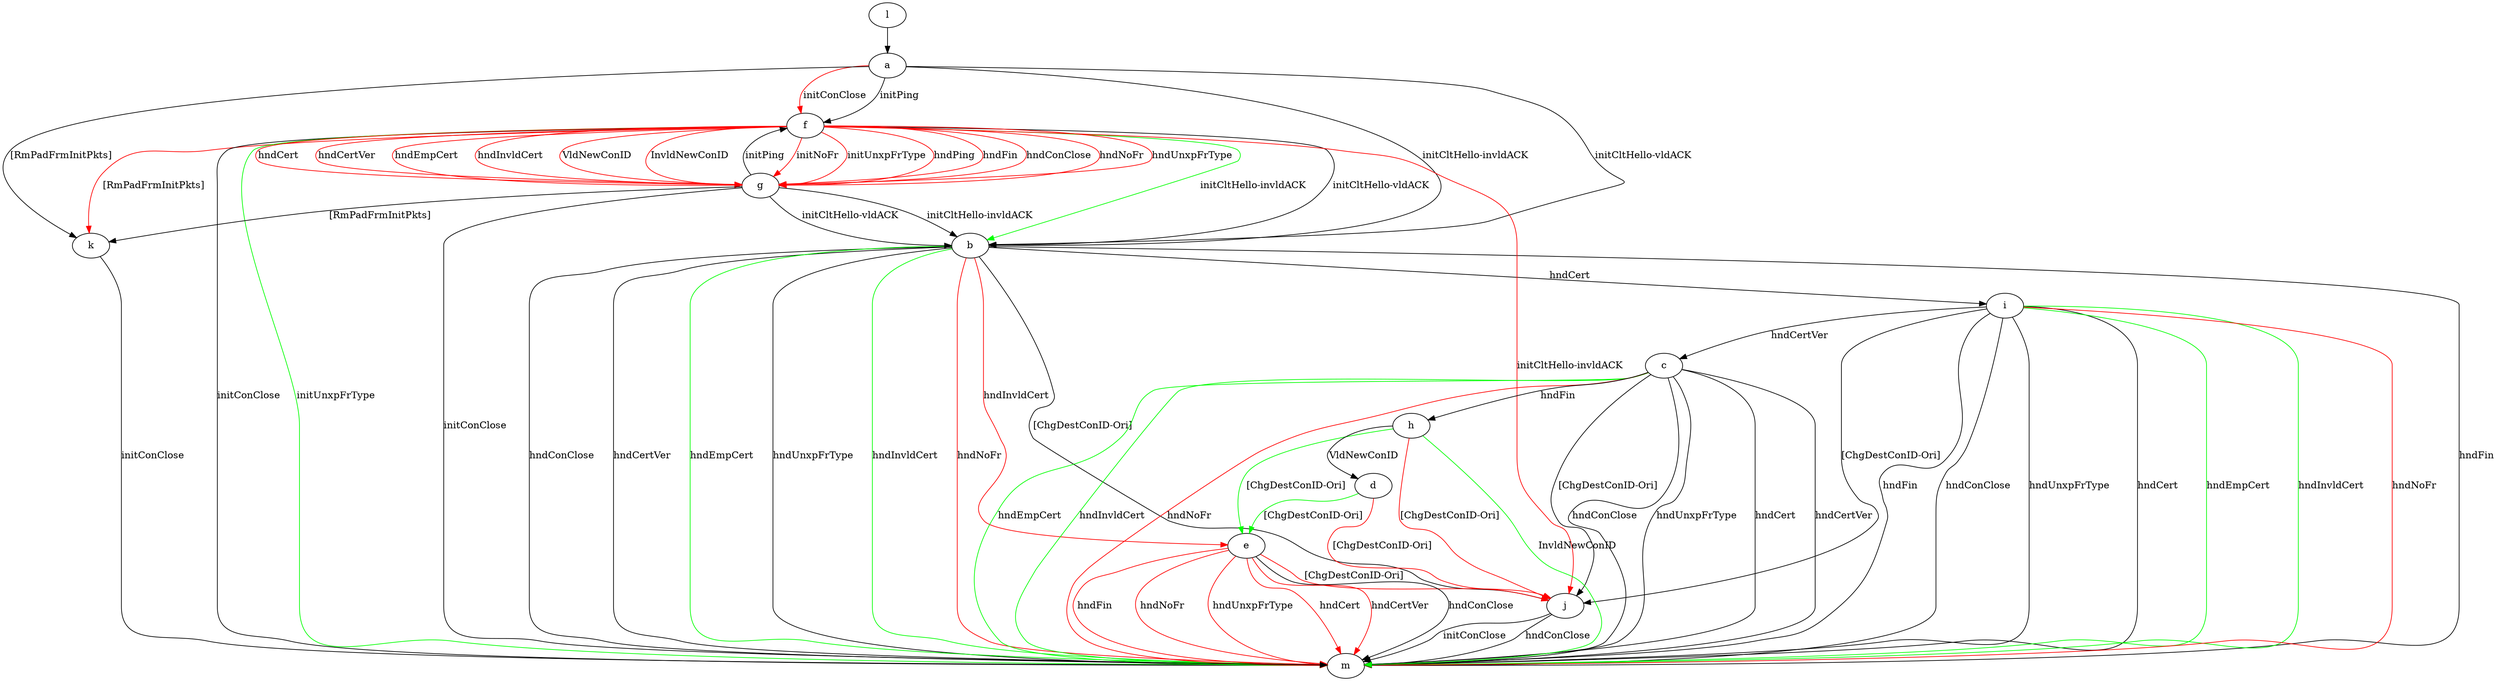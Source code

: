 digraph "" {
	a -> b	[key=0,
		label="initCltHello-vldACK "];
	a -> b	[key=1,
		label="initCltHello-invldACK "];
	a -> f	[key=0,
		label="initPing "];
	a -> f	[key=1,
		color=red,
		label="initConClose "];
	a -> k	[key=0,
		label="[RmPadFrmInitPkts] "];
	b -> e	[key=0,
		color=red,
		label="hndInvldCert "];
	b -> i	[key=0,
		label="hndCert "];
	b -> j	[key=0,
		label="[ChgDestConID-Ori] "];
	b -> m	[key=0,
		label="hndFin "];
	b -> m	[key=1,
		label="hndConClose "];
	b -> m	[key=2,
		label="hndUnxpFrType "];
	b -> m	[key=3,
		label="hndCertVer "];
	b -> m	[key=4,
		color=green,
		label="hndEmpCert "];
	b -> m	[key=5,
		color=green,
		label="hndInvldCert "];
	b -> m	[key=6,
		color=red,
		label="hndNoFr "];
	c -> h	[key=0,
		label="hndFin "];
	c -> j	[key=0,
		label="[ChgDestConID-Ori] "];
	c -> m	[key=0,
		label="hndConClose "];
	c -> m	[key=1,
		label="hndUnxpFrType "];
	c -> m	[key=2,
		label="hndCert "];
	c -> m	[key=3,
		label="hndCertVer "];
	c -> m	[key=4,
		color=green,
		label="hndEmpCert "];
	c -> m	[key=5,
		color=green,
		label="hndInvldCert "];
	c -> m	[key=6,
		color=red,
		label="hndNoFr "];
	d -> e	[key=0,
		color=green,
		label="[ChgDestConID-Ori] "];
	d -> j	[key=0,
		color=red,
		label="[ChgDestConID-Ori] "];
	e -> j	[key=0,
		color=red,
		label="[ChgDestConID-Ori] "];
	e -> m	[key=0,
		label="hndConClose "];
	e -> m	[key=1,
		color=red,
		label="hndFin "];
	e -> m	[key=2,
		color=red,
		label="hndNoFr "];
	e -> m	[key=3,
		color=red,
		label="hndUnxpFrType "];
	e -> m	[key=4,
		color=red,
		label="hndCert "];
	e -> m	[key=5,
		color=red,
		label="hndCertVer "];
	f -> b	[key=0,
		label="initCltHello-vldACK "];
	f -> b	[key=1,
		color=green,
		label="initCltHello-invldACK "];
	f -> g	[key=0,
		color=red,
		label="initNoFr "];
	f -> g	[key=1,
		color=red,
		label="initUnxpFrType "];
	f -> g	[key=2,
		color=red,
		label="hndPing "];
	f -> g	[key=3,
		color=red,
		label="hndFin "];
	f -> g	[key=4,
		color=red,
		label="hndConClose "];
	f -> g	[key=5,
		color=red,
		label="hndNoFr "];
	f -> g	[key=6,
		color=red,
		label="hndUnxpFrType "];
	f -> g	[key=7,
		color=red,
		label="hndCert "];
	f -> g	[key=8,
		color=red,
		label="hndCertVer "];
	f -> g	[key=9,
		color=red,
		label="hndEmpCert "];
	f -> g	[key=10,
		color=red,
		label="hndInvldCert "];
	f -> g	[key=11,
		color=red,
		label="VldNewConID "];
	f -> g	[key=12,
		color=red,
		label="InvldNewConID "];
	f -> j	[key=0,
		color=red,
		label="initCltHello-invldACK "];
	f -> k	[key=0,
		color=red,
		label="[RmPadFrmInitPkts] "];
	f -> m	[key=0,
		label="initConClose "];
	f -> m	[key=1,
		color=green,
		label="initUnxpFrType "];
	g -> b	[key=0,
		label="initCltHello-vldACK "];
	g -> b	[key=1,
		label="initCltHello-invldACK "];
	g -> f	[key=0,
		label="initPing "];
	g -> k	[key=0,
		label="[RmPadFrmInitPkts] "];
	g -> m	[key=0,
		label="initConClose "];
	h -> d	[key=0,
		label="VldNewConID "];
	h -> e	[key=0,
		color=green,
		label="[ChgDestConID-Ori] "];
	h -> j	[key=0,
		color=red,
		label="[ChgDestConID-Ori] "];
	h -> m	[key=0,
		color=green,
		label="InvldNewConID "];
	i -> c	[key=0,
		label="hndCertVer "];
	i -> j	[key=0,
		label="[ChgDestConID-Ori] "];
	i -> m	[key=0,
		label="hndFin "];
	i -> m	[key=1,
		label="hndConClose "];
	i -> m	[key=2,
		label="hndUnxpFrType "];
	i -> m	[key=3,
		label="hndCert "];
	i -> m	[key=4,
		color=green,
		label="hndEmpCert "];
	i -> m	[key=5,
		color=green,
		label="hndInvldCert "];
	i -> m	[key=6,
		color=red,
		label="hndNoFr "];
	j -> m	[key=0,
		label="initConClose "];
	j -> m	[key=1,
		label="hndConClose "];
	k -> m	[key=0,
		label="initConClose "];
	l -> a	[key=0];
}
